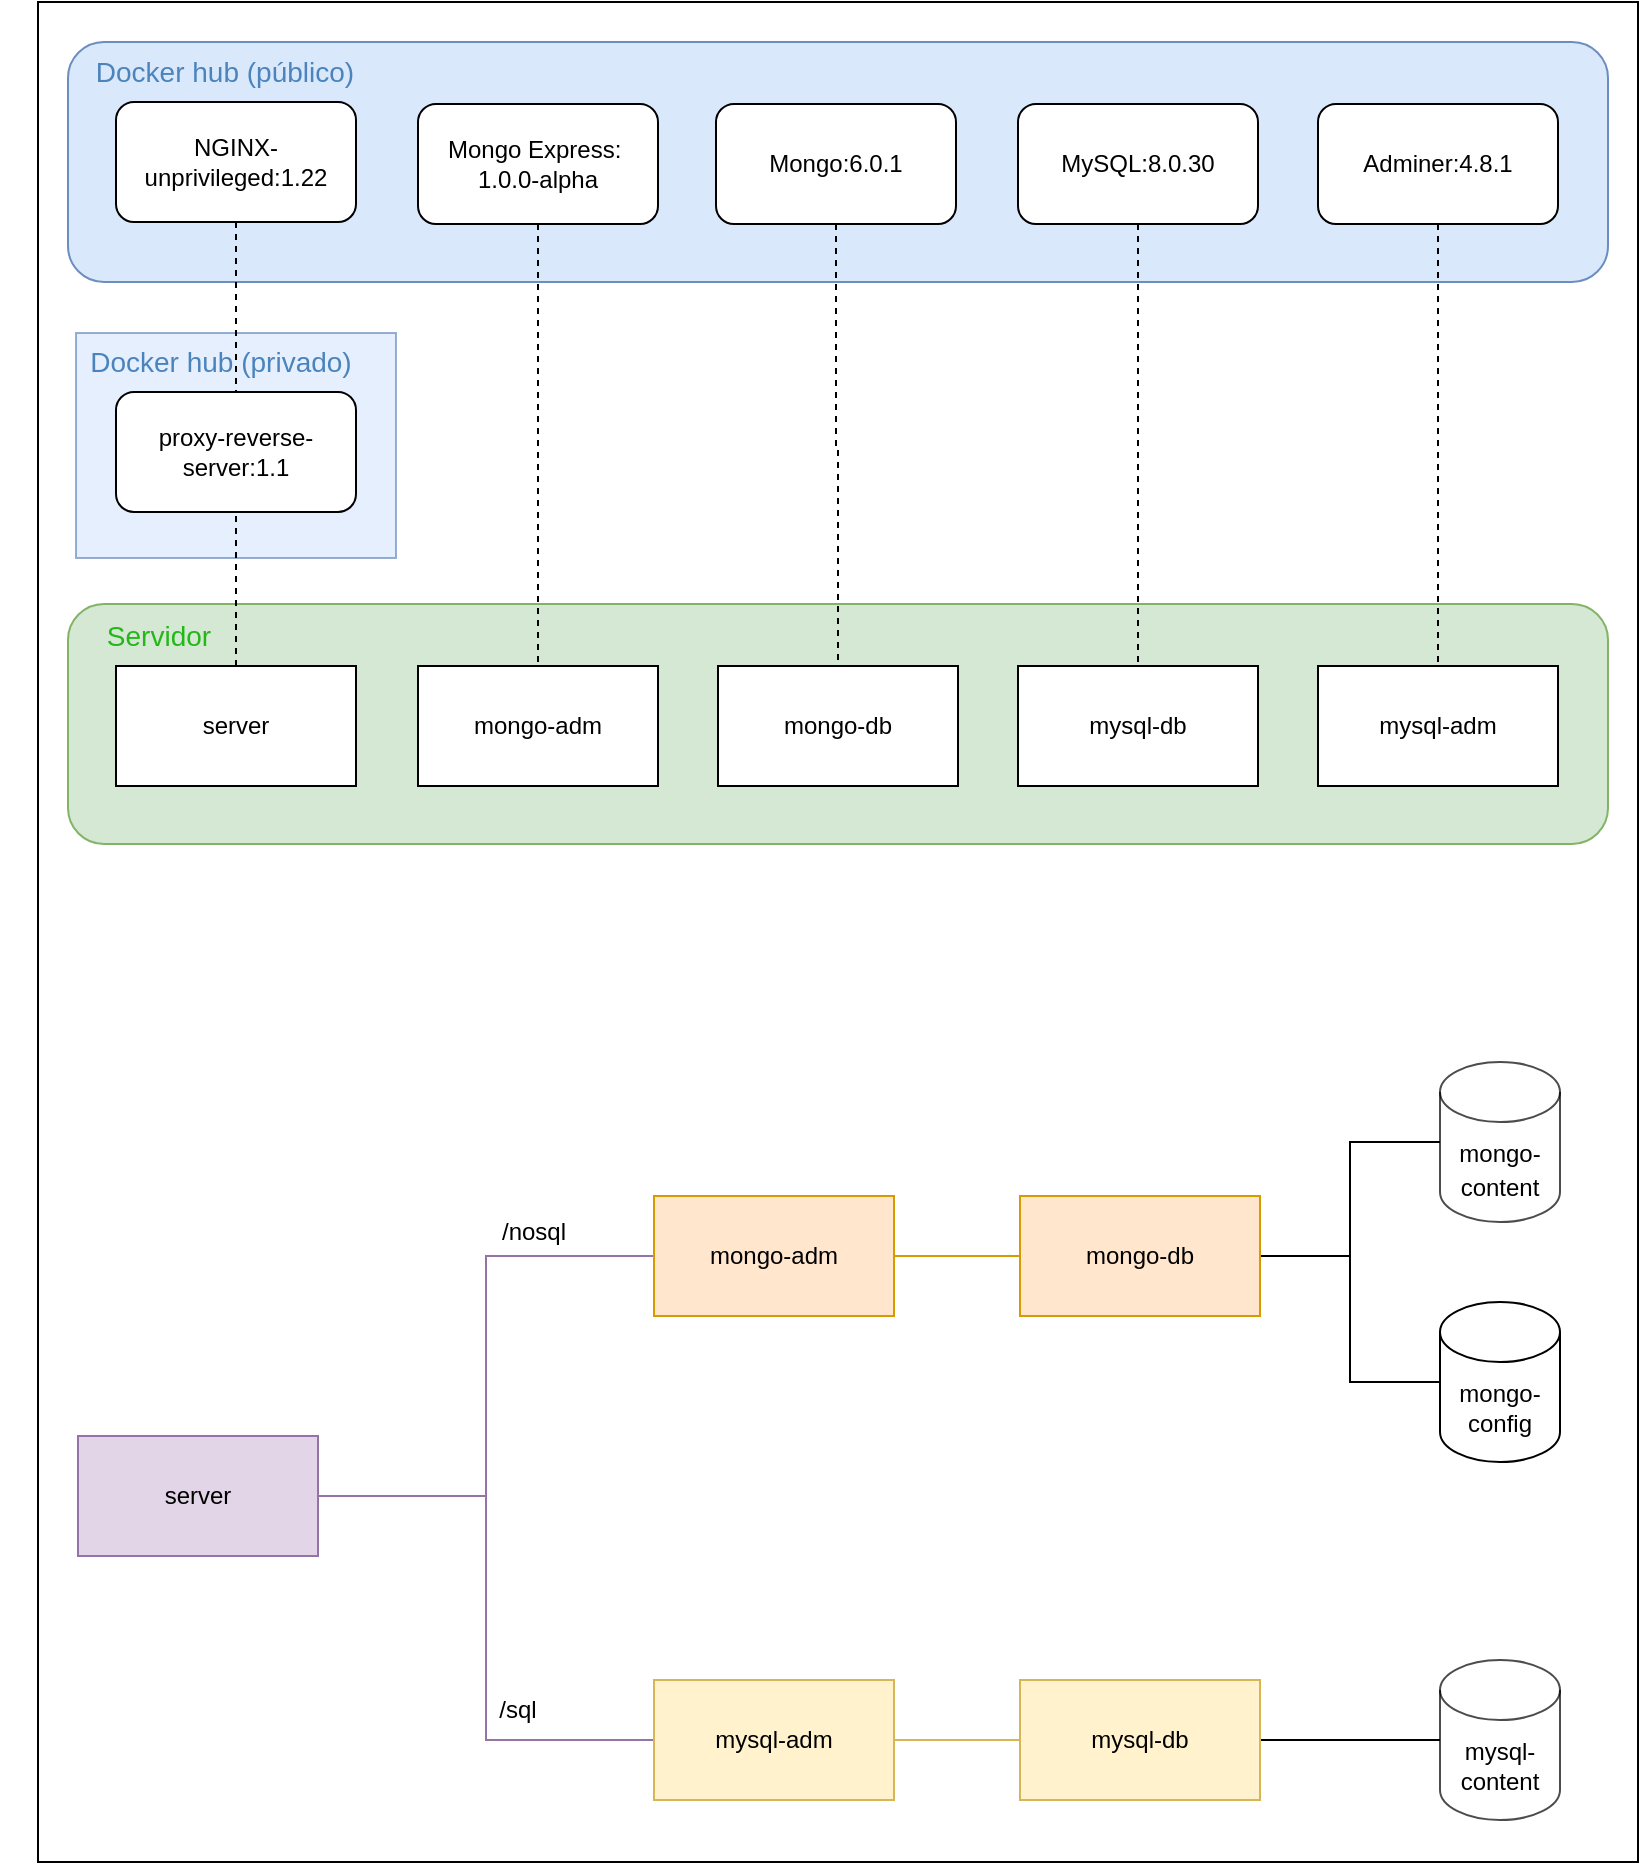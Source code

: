 <mxfile version="20.3.7" type="device"><diagram id="Ygnp0a37fsV2spc4sxjX" name="Página-1"><mxGraphModel dx="2047" dy="681" grid="1" gridSize="10" guides="1" tooltips="1" connect="1" arrows="1" fold="1" page="1" pageScale="1" pageWidth="827" pageHeight="1169" math="0" shadow="0"><root><mxCell id="0"/><mxCell id="1" parent="0"/><mxCell id="X-1yf67UXr2jABJZDoQc-18" value="" style="rounded=1;whiteSpace=wrap;html=1;fillColor=#dae8fc;strokeColor=#6c8ebf;" parent="1" vertex="1"><mxGeometry x="30" y="30" width="770" height="120" as="geometry"/></mxCell><mxCell id="X-1yf67UXr2jABJZDoQc-20" value="" style="rounded=1;whiteSpace=wrap;html=1;fillColor=#d5e8d4;strokeColor=#82b366;" parent="1" vertex="1"><mxGeometry x="30" y="311" width="770" height="120" as="geometry"/></mxCell><mxCell id="X-1yf67UXr2jABJZDoQc-23" value="mysql-adm" style="rounded=0;whiteSpace=wrap;html=1;" parent="1" vertex="1"><mxGeometry x="655" y="342" width="120" height="60" as="geometry"/></mxCell><mxCell id="X-1yf67UXr2jABJZDoQc-24" value="mongo-adm" style="rounded=0;whiteSpace=wrap;html=1;" parent="1" vertex="1"><mxGeometry x="205" y="342" width="120" height="60" as="geometry"/></mxCell><mxCell id="X-1yf67UXr2jABJZDoQc-25" value="mysql-db" style="rounded=0;whiteSpace=wrap;html=1;" parent="1" vertex="1"><mxGeometry x="505" y="342" width="120" height="60" as="geometry"/></mxCell><mxCell id="X-1yf67UXr2jABJZDoQc-26" value="mongo-db" style="rounded=0;whiteSpace=wrap;html=1;" parent="1" vertex="1"><mxGeometry x="355" y="342" width="120" height="60" as="geometry"/></mxCell><mxCell id="X-1yf67UXr2jABJZDoQc-73" style="edgeStyle=orthogonalEdgeStyle;rounded=0;orthogonalLoop=1;jettySize=auto;html=1;dashed=1;fontSize=14;fontColor=#AD9445;endArrow=none;endFill=0;" parent="1" source="X-1yf67UXr2jABJZDoQc-30" target="X-1yf67UXr2jABJZDoQc-26" edge="1"><mxGeometry relative="1" as="geometry"/></mxCell><mxCell id="X-1yf67UXr2jABJZDoQc-30" value="Mongo:6.0.1" style="rounded=1;whiteSpace=wrap;html=1;" parent="1" vertex="1"><mxGeometry x="354" y="61" width="120" height="60" as="geometry"/></mxCell><mxCell id="X-1yf67UXr2jABJZDoQc-72" style="edgeStyle=orthogonalEdgeStyle;rounded=0;orthogonalLoop=1;jettySize=auto;html=1;entryX=0.5;entryY=0;entryDx=0;entryDy=0;dashed=1;fontSize=14;fontColor=#AD9445;endArrow=none;endFill=0;" parent="1" source="X-1yf67UXr2jABJZDoQc-32" target="X-1yf67UXr2jABJZDoQc-24" edge="1"><mxGeometry relative="1" as="geometry"/></mxCell><mxCell id="X-1yf67UXr2jABJZDoQc-32" value="Mongo Express:&amp;nbsp; 1.0.0-alpha" style="rounded=1;whiteSpace=wrap;html=1;" parent="1" vertex="1"><mxGeometry x="205" y="61" width="120" height="60" as="geometry"/></mxCell><mxCell id="X-1yf67UXr2jABJZDoQc-74" style="edgeStyle=orthogonalEdgeStyle;rounded=0;orthogonalLoop=1;jettySize=auto;html=1;dashed=1;fontSize=14;fontColor=#AD9445;endArrow=none;endFill=0;" parent="1" source="X-1yf67UXr2jABJZDoQc-34" target="X-1yf67UXr2jABJZDoQc-25" edge="1"><mxGeometry relative="1" as="geometry"/></mxCell><mxCell id="X-1yf67UXr2jABJZDoQc-34" value="MySQL:8.0.30" style="rounded=1;whiteSpace=wrap;html=1;" parent="1" vertex="1"><mxGeometry x="505" y="61" width="120" height="60" as="geometry"/></mxCell><mxCell id="X-1yf67UXr2jABJZDoQc-75" style="edgeStyle=orthogonalEdgeStyle;rounded=0;orthogonalLoop=1;jettySize=auto;html=1;dashed=1;fontSize=14;fontColor=#AD9445;endArrow=none;endFill=0;" parent="1" source="X-1yf67UXr2jABJZDoQc-36" target="X-1yf67UXr2jABJZDoQc-23" edge="1"><mxGeometry relative="1" as="geometry"/></mxCell><mxCell id="X-1yf67UXr2jABJZDoQc-36" value="Adminer:4.8.1" style="rounded=1;whiteSpace=wrap;html=1;" parent="1" vertex="1"><mxGeometry x="655" y="61" width="120" height="60" as="geometry"/></mxCell><mxCell id="X-1yf67UXr2jABJZDoQc-43" style="edgeStyle=orthogonalEdgeStyle;rounded=0;orthogonalLoop=1;jettySize=auto;html=1;entryX=0;entryY=0.5;entryDx=0;entryDy=0;endArrow=none;endFill=0;fillColor=#e1d5e7;strokeColor=#9673a6;" parent="1" source="X-1yf67UXr2jABJZDoQc-38" target="X-1yf67UXr2jABJZDoQc-39" edge="1"><mxGeometry relative="1" as="geometry"/></mxCell><mxCell id="X-1yf67UXr2jABJZDoQc-44" style="edgeStyle=orthogonalEdgeStyle;rounded=0;orthogonalLoop=1;jettySize=auto;html=1;entryX=0;entryY=0.5;entryDx=0;entryDy=0;endArrow=none;endFill=0;fillColor=#e1d5e7;strokeColor=#9673a6;" parent="1" source="X-1yf67UXr2jABJZDoQc-38" target="X-1yf67UXr2jABJZDoQc-42" edge="1"><mxGeometry relative="1" as="geometry"/></mxCell><mxCell id="X-1yf67UXr2jABJZDoQc-38" value="server" style="rounded=0;whiteSpace=wrap;html=1;fillColor=#e1d5e7;strokeColor=#9673a6;" parent="1" vertex="1"><mxGeometry x="35" y="727" width="120" height="60" as="geometry"/></mxCell><mxCell id="X-1yf67UXr2jABJZDoQc-45" style="edgeStyle=orthogonalEdgeStyle;rounded=0;orthogonalLoop=1;jettySize=auto;html=1;endArrow=none;endFill=0;fillColor=#ffe6cc;strokeColor=#d79b00;" parent="1" source="X-1yf67UXr2jABJZDoQc-39" target="X-1yf67UXr2jABJZDoQc-40" edge="1"><mxGeometry relative="1" as="geometry"/></mxCell><mxCell id="X-1yf67UXr2jABJZDoQc-39" value="mongo-adm" style="rounded=0;whiteSpace=wrap;html=1;fillColor=#ffe6cc;strokeColor=#d79b00;" parent="1" vertex="1"><mxGeometry x="323" y="607" width="120" height="60" as="geometry"/></mxCell><mxCell id="X-1yf67UXr2jABJZDoQc-78" style="edgeStyle=orthogonalEdgeStyle;rounded=0;orthogonalLoop=1;jettySize=auto;html=1;fontSize=12;fontColor=#000000;endArrow=none;endFill=0;" parent="1" source="X-1yf67UXr2jABJZDoQc-40" target="X-1yf67UXr2jABJZDoQc-77" edge="1"><mxGeometry relative="1" as="geometry"/></mxCell><mxCell id="h_QsurB7pQFtnAZpfpJl-2" style="edgeStyle=orthogonalEdgeStyle;rounded=0;orthogonalLoop=1;jettySize=auto;html=1;entryX=0;entryY=0.5;entryDx=0;entryDy=0;entryPerimeter=0;endArrow=none;endFill=0;" edge="1" parent="1" source="X-1yf67UXr2jABJZDoQc-40" target="h_QsurB7pQFtnAZpfpJl-1"><mxGeometry relative="1" as="geometry"/></mxCell><mxCell id="X-1yf67UXr2jABJZDoQc-40" value="mongo-db" style="rounded=0;whiteSpace=wrap;html=1;fillColor=#ffe6cc;strokeColor=#d79b00;" parent="1" vertex="1"><mxGeometry x="506" y="607" width="120" height="60" as="geometry"/></mxCell><mxCell id="X-1yf67UXr2jABJZDoQc-80" style="edgeStyle=orthogonalEdgeStyle;rounded=0;orthogonalLoop=1;jettySize=auto;html=1;entryX=0;entryY=0.5;entryDx=0;entryDy=0;entryPerimeter=0;fontSize=12;fontColor=#000000;endArrow=none;endFill=0;" parent="1" source="X-1yf67UXr2jABJZDoQc-41" target="X-1yf67UXr2jABJZDoQc-79" edge="1"><mxGeometry relative="1" as="geometry"/></mxCell><mxCell id="X-1yf67UXr2jABJZDoQc-41" value="mysql-db" style="rounded=0;whiteSpace=wrap;html=1;fillColor=#fff2cc;strokeColor=#d6b656;" parent="1" vertex="1"><mxGeometry x="506" y="849" width="120" height="60" as="geometry"/></mxCell><mxCell id="X-1yf67UXr2jABJZDoQc-46" style="edgeStyle=orthogonalEdgeStyle;rounded=0;orthogonalLoop=1;jettySize=auto;html=1;endArrow=none;endFill=0;fillColor=#fff2cc;strokeColor=#d6b656;" parent="1" source="X-1yf67UXr2jABJZDoQc-42" target="X-1yf67UXr2jABJZDoQc-41" edge="1"><mxGeometry relative="1" as="geometry"/></mxCell><mxCell id="X-1yf67UXr2jABJZDoQc-42" value="mysql-adm" style="rounded=0;whiteSpace=wrap;html=1;fillColor=#fff2cc;strokeColor=#d6b656;" parent="1" vertex="1"><mxGeometry x="323" y="849" width="120" height="60" as="geometry"/></mxCell><mxCell id="X-1yf67UXr2jABJZDoQc-51" value="/nosql" style="text;html=1;align=center;verticalAlign=middle;whiteSpace=wrap;rounded=0;" parent="1" vertex="1"><mxGeometry x="233" y="610" width="60" height="30" as="geometry"/></mxCell><mxCell id="X-1yf67UXr2jABJZDoQc-52" value="/sql" style="text;html=1;align=center;verticalAlign=middle;whiteSpace=wrap;rounded=0;" parent="1" vertex="1"><mxGeometry x="225" y="849" width="60" height="30" as="geometry"/></mxCell><mxCell id="X-1yf67UXr2jABJZDoQc-53" value="&lt;span style=&quot;font-weight: normal;&quot;&gt;Docker hub (público)&lt;/span&gt;" style="text;html=1;strokeColor=none;fillColor=none;align=center;verticalAlign=middle;whiteSpace=wrap;rounded=0;fontColor=#4B84BD;fontStyle=1;fontSize=14;" parent="1" vertex="1"><mxGeometry x="29" y="30" width="159" height="30" as="geometry"/></mxCell><mxCell id="X-1yf67UXr2jABJZDoQc-54" value="&lt;font style=&quot;font-weight: normal;&quot;&gt;Servidor&lt;/font&gt;" style="text;html=1;strokeColor=none;fillColor=none;align=center;verticalAlign=middle;whiteSpace=wrap;rounded=0;fontColor=#23B818;fontStyle=1;fontSize=14;" parent="1" vertex="1"><mxGeometry x="-4" y="312" width="159" height="30" as="geometry"/></mxCell><mxCell id="X-1yf67UXr2jABJZDoQc-64" value="" style="rounded=0;whiteSpace=wrap;html=1;fontSize=14;fillColor=#dae8fc;opacity=70;strokeColor=#6c8ebf;" parent="1" vertex="1"><mxGeometry x="34" y="175.5" width="160" height="112.5" as="geometry"/></mxCell><mxCell id="X-1yf67UXr2jABJZDoQc-65" value="proxy-reverse-server:1.1" style="rounded=1;whiteSpace=wrap;html=1;" parent="1" vertex="1"><mxGeometry x="54" y="205" width="120" height="60" as="geometry"/></mxCell><mxCell id="X-1yf67UXr2jABJZDoQc-66" value="&lt;span style=&quot;font-weight: normal;&quot;&gt;Docker hub (privado)&lt;/span&gt;" style="text;html=1;strokeColor=none;fillColor=none;align=center;verticalAlign=middle;whiteSpace=wrap;rounded=0;fontColor=#4B84BD;fontStyle=1;fontSize=14;" parent="1" vertex="1"><mxGeometry x="27" y="175" width="159" height="30" as="geometry"/></mxCell><mxCell id="X-1yf67UXr2jABJZDoQc-69" style="edgeStyle=orthogonalEdgeStyle;rounded=0;orthogonalLoop=1;jettySize=auto;html=1;entryX=0.5;entryY=1;entryDx=0;entryDy=0;dashed=1;fontSize=14;fontColor=#AD9445;endArrow=none;endFill=0;" parent="1" source="X-1yf67UXr2jABJZDoQc-68" target="X-1yf67UXr2jABJZDoQc-65" edge="1"><mxGeometry relative="1" as="geometry"/></mxCell><mxCell id="X-1yf67UXr2jABJZDoQc-68" value="server" style="rounded=0;whiteSpace=wrap;html=1;" parent="1" vertex="1"><mxGeometry x="54" y="342" width="120" height="60" as="geometry"/></mxCell><mxCell id="X-1yf67UXr2jABJZDoQc-71" style="edgeStyle=orthogonalEdgeStyle;rounded=0;orthogonalLoop=1;jettySize=auto;html=1;entryX=0.5;entryY=0;entryDx=0;entryDy=0;dashed=1;fontSize=14;fontColor=#AD9445;endArrow=none;endFill=0;" parent="1" source="X-1yf67UXr2jABJZDoQc-70" target="X-1yf67UXr2jABJZDoQc-65" edge="1"><mxGeometry relative="1" as="geometry"/></mxCell><mxCell id="X-1yf67UXr2jABJZDoQc-70" value="NGINX-unprivileged:1.22" style="rounded=1;whiteSpace=wrap;html=1;" parent="1" vertex="1"><mxGeometry x="54" y="60" width="120" height="60" as="geometry"/></mxCell><mxCell id="X-1yf67UXr2jABJZDoQc-77" value="&lt;font style=&quot;font-size: 12px;&quot; color=&quot;#000000&quot;&gt;mongo-content&lt;/font&gt;" style="shape=cylinder3;whiteSpace=wrap;html=1;boundedLbl=1;backgroundOutline=1;size=15;fontSize=14;fontColor=#23B818;fillColor=default;opacity=70;" parent="1" vertex="1"><mxGeometry x="716" y="540" width="60" height="80" as="geometry"/></mxCell><mxCell id="X-1yf67UXr2jABJZDoQc-79" value="mysql-content" style="shape=cylinder3;whiteSpace=wrap;html=1;boundedLbl=1;backgroundOutline=1;size=15;fontSize=12;fontColor=#000000;fillColor=default;opacity=70;" parent="1" vertex="1"><mxGeometry x="716" y="839" width="60" height="80" as="geometry"/></mxCell><mxCell id="h_QsurB7pQFtnAZpfpJl-1" value="mongo-config" style="shape=cylinder3;whiteSpace=wrap;html=1;boundedLbl=1;backgroundOutline=1;size=15;" vertex="1" parent="1"><mxGeometry x="716" y="660" width="60" height="80" as="geometry"/></mxCell><mxCell id="h_QsurB7pQFtnAZpfpJl-3" value="" style="rounded=0;whiteSpace=wrap;html=1;fillColor=none;" vertex="1" parent="1"><mxGeometry x="15" y="10" width="800" height="930" as="geometry"/></mxCell></root></mxGraphModel></diagram></mxfile>